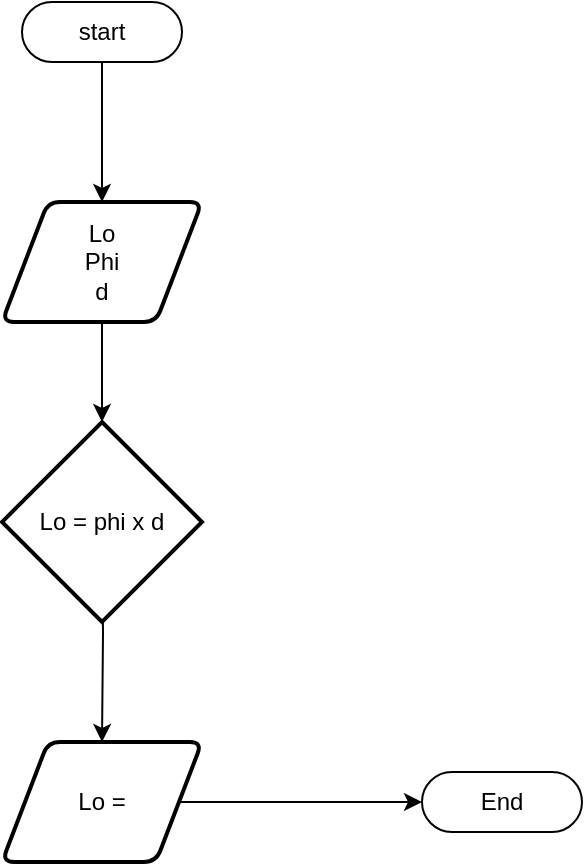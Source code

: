 <mxfile version="22.0.4" type="github">
  <diagram name="Page-1" id="cwPD7X0vRoseEOO7md54">
    <mxGraphModel dx="880" dy="425" grid="1" gridSize="10" guides="1" tooltips="1" connect="1" arrows="1" fold="1" page="1" pageScale="1" pageWidth="850" pageHeight="1100" math="0" shadow="0">
      <root>
        <mxCell id="0" />
        <mxCell id="1" parent="0" />
        <mxCell id="G-AimzE18-ZRvghOdwDK-4" value="" style="edgeStyle=orthogonalEdgeStyle;rounded=0;orthogonalLoop=1;jettySize=auto;html=1;" edge="1" parent="1" source="G-AimzE18-ZRvghOdwDK-1" target="G-AimzE18-ZRvghOdwDK-3">
          <mxGeometry relative="1" as="geometry" />
        </mxCell>
        <mxCell id="G-AimzE18-ZRvghOdwDK-1" value="start" style="html=1;dashed=0;whiteSpace=wrap;shape=mxgraph.dfd.start" vertex="1" parent="1">
          <mxGeometry x="350" y="70" width="80" height="30" as="geometry" />
        </mxCell>
        <mxCell id="G-AimzE18-ZRvghOdwDK-6" value="" style="edgeStyle=orthogonalEdgeStyle;rounded=0;orthogonalLoop=1;jettySize=auto;html=1;" edge="1" parent="1" source="G-AimzE18-ZRvghOdwDK-3">
          <mxGeometry relative="1" as="geometry">
            <mxPoint x="390" y="280" as="targetPoint" />
          </mxGeometry>
        </mxCell>
        <mxCell id="G-AimzE18-ZRvghOdwDK-3" value="&lt;div&gt;Lo&lt;/div&gt;&lt;div&gt;Phi&lt;/div&gt;&lt;div&gt;d&lt;br&gt;&lt;/div&gt;" style="shape=parallelogram;html=1;strokeWidth=2;perimeter=parallelogramPerimeter;whiteSpace=wrap;rounded=1;arcSize=12;size=0.23;" vertex="1" parent="1">
          <mxGeometry x="340" y="170" width="100" height="60" as="geometry" />
        </mxCell>
        <mxCell id="G-AimzE18-ZRvghOdwDK-8" value="" style="edgeStyle=orthogonalEdgeStyle;rounded=0;orthogonalLoop=1;jettySize=auto;html=1;" edge="1" parent="1" target="G-AimzE18-ZRvghOdwDK-7">
          <mxGeometry relative="1" as="geometry">
            <mxPoint x="390" y="330" as="sourcePoint" />
          </mxGeometry>
        </mxCell>
        <mxCell id="G-AimzE18-ZRvghOdwDK-10" value="" style="edgeStyle=orthogonalEdgeStyle;rounded=0;orthogonalLoop=1;jettySize=auto;html=1;" edge="1" parent="1" source="G-AimzE18-ZRvghOdwDK-7" target="G-AimzE18-ZRvghOdwDK-9">
          <mxGeometry relative="1" as="geometry" />
        </mxCell>
        <mxCell id="G-AimzE18-ZRvghOdwDK-7" value="Lo =" style="shape=parallelogram;html=1;strokeWidth=2;perimeter=parallelogramPerimeter;whiteSpace=wrap;rounded=1;arcSize=12;size=0.23;" vertex="1" parent="1">
          <mxGeometry x="340" y="440" width="100" height="60" as="geometry" />
        </mxCell>
        <mxCell id="G-AimzE18-ZRvghOdwDK-9" value="End" style="html=1;dashed=0;whiteSpace=wrap;shape=mxgraph.dfd.start" vertex="1" parent="1">
          <mxGeometry x="550" y="455" width="80" height="30" as="geometry" />
        </mxCell>
        <mxCell id="G-AimzE18-ZRvghOdwDK-11" value="Lo = phi x d" style="strokeWidth=2;html=1;shape=mxgraph.flowchart.decision;whiteSpace=wrap;" vertex="1" parent="1">
          <mxGeometry x="340" y="280" width="100" height="100" as="geometry" />
        </mxCell>
      </root>
    </mxGraphModel>
  </diagram>
</mxfile>

